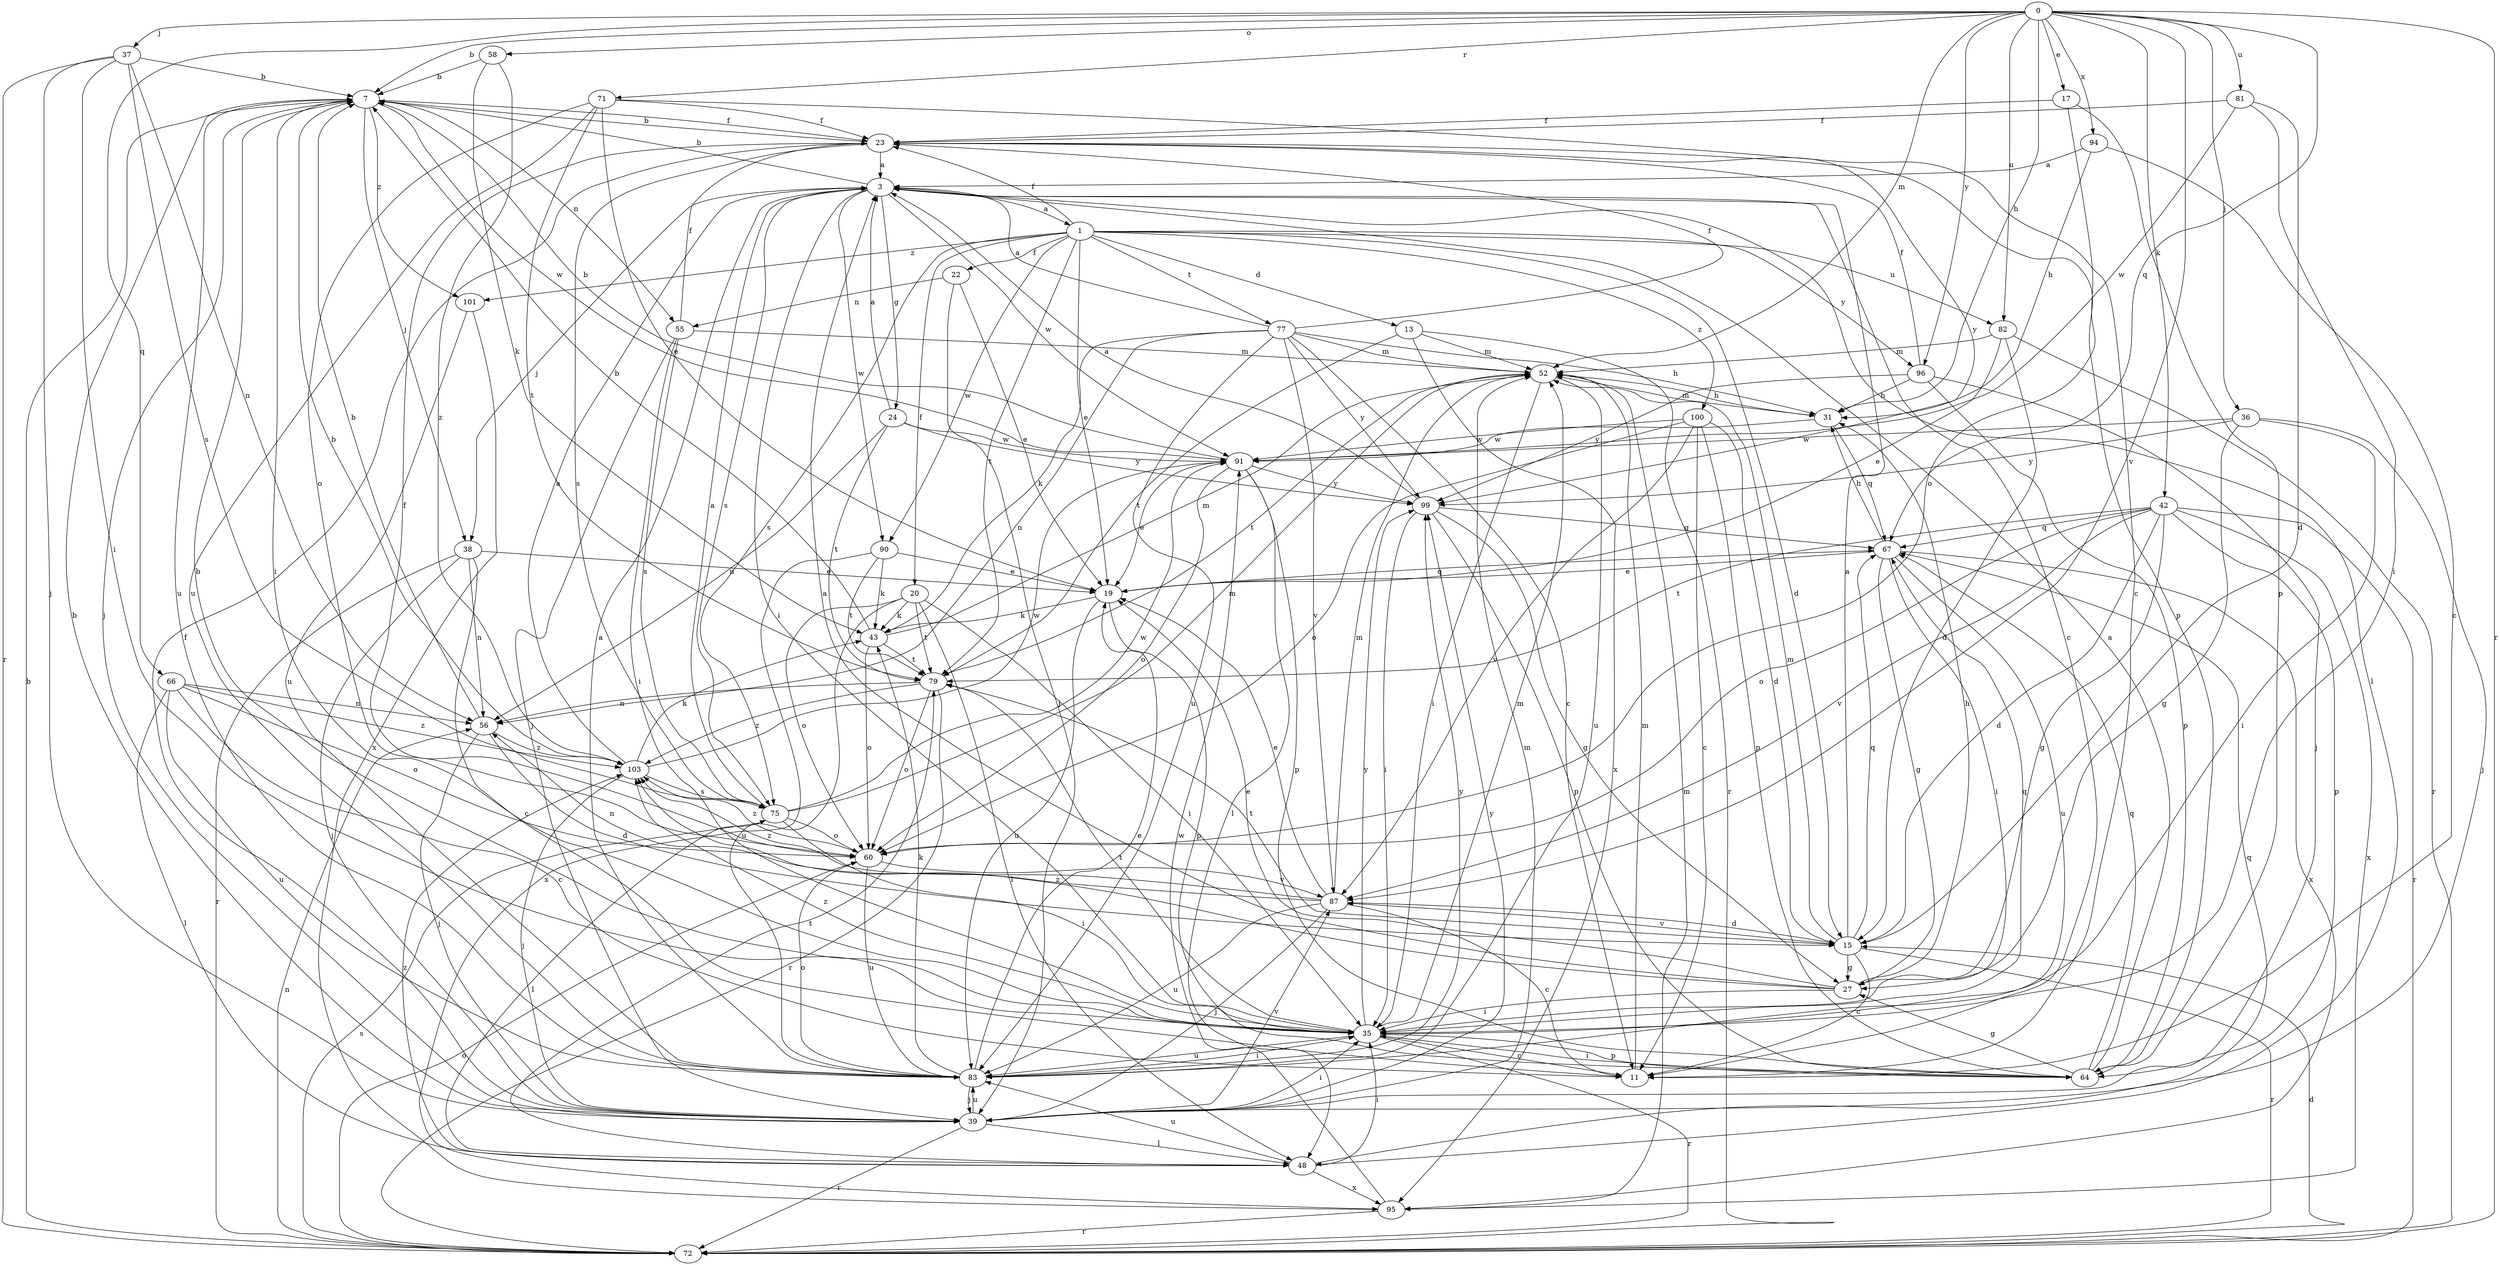 strict digraph  {
0;
1;
3;
7;
11;
13;
15;
17;
19;
20;
22;
23;
24;
27;
31;
35;
36;
37;
38;
39;
42;
43;
48;
52;
55;
56;
58;
60;
64;
66;
67;
71;
72;
75;
77;
79;
81;
82;
83;
87;
90;
91;
94;
95;
96;
99;
100;
101;
103;
0 -> 7  [label=b];
0 -> 17  [label=e];
0 -> 31  [label=h];
0 -> 36  [label=j];
0 -> 37  [label=j];
0 -> 42  [label=k];
0 -> 52  [label=m];
0 -> 58  [label=o];
0 -> 66  [label=q];
0 -> 67  [label=q];
0 -> 71  [label=r];
0 -> 72  [label=r];
0 -> 81  [label=u];
0 -> 82  [label=u];
0 -> 87  [label=v];
0 -> 94  [label=x];
0 -> 96  [label=y];
1 -> 13  [label=d];
1 -> 15  [label=d];
1 -> 19  [label=e];
1 -> 20  [label=f];
1 -> 22  [label=f];
1 -> 23  [label=f];
1 -> 75  [label=s];
1 -> 77  [label=t];
1 -> 79  [label=t];
1 -> 82  [label=u];
1 -> 90  [label=w];
1 -> 96  [label=y];
1 -> 100  [label=z];
1 -> 101  [label=z];
3 -> 1  [label=a];
3 -> 7  [label=b];
3 -> 11  [label=c];
3 -> 24  [label=g];
3 -> 35  [label=i];
3 -> 38  [label=j];
3 -> 48  [label=l];
3 -> 75  [label=s];
3 -> 90  [label=w];
3 -> 91  [label=w];
7 -> 23  [label=f];
7 -> 35  [label=i];
7 -> 38  [label=j];
7 -> 39  [label=j];
7 -> 55  [label=n];
7 -> 83  [label=u];
7 -> 91  [label=w];
7 -> 101  [label=z];
11 -> 52  [label=m];
13 -> 52  [label=m];
13 -> 72  [label=r];
13 -> 79  [label=t];
13 -> 95  [label=x];
15 -> 3  [label=a];
15 -> 11  [label=c];
15 -> 27  [label=g];
15 -> 52  [label=m];
15 -> 67  [label=q];
15 -> 72  [label=r];
15 -> 79  [label=t];
15 -> 87  [label=v];
17 -> 23  [label=f];
17 -> 60  [label=o];
17 -> 64  [label=p];
19 -> 43  [label=k];
19 -> 64  [label=p];
19 -> 67  [label=q];
19 -> 83  [label=u];
20 -> 35  [label=i];
20 -> 43  [label=k];
20 -> 48  [label=l];
20 -> 60  [label=o];
20 -> 79  [label=t];
20 -> 83  [label=u];
22 -> 19  [label=e];
22 -> 39  [label=j];
22 -> 55  [label=n];
23 -> 3  [label=a];
23 -> 7  [label=b];
23 -> 64  [label=p];
23 -> 75  [label=s];
23 -> 99  [label=y];
24 -> 3  [label=a];
24 -> 56  [label=n];
24 -> 79  [label=t];
24 -> 91  [label=w];
24 -> 99  [label=y];
27 -> 3  [label=a];
27 -> 19  [label=e];
27 -> 31  [label=h];
27 -> 35  [label=i];
27 -> 103  [label=z];
31 -> 52  [label=m];
31 -> 67  [label=q];
31 -> 91  [label=w];
35 -> 7  [label=b];
35 -> 11  [label=c];
35 -> 52  [label=m];
35 -> 64  [label=p];
35 -> 67  [label=q];
35 -> 72  [label=r];
35 -> 79  [label=t];
35 -> 83  [label=u];
35 -> 99  [label=y];
35 -> 103  [label=z];
36 -> 27  [label=g];
36 -> 35  [label=i];
36 -> 39  [label=j];
36 -> 91  [label=w];
36 -> 99  [label=y];
37 -> 7  [label=b];
37 -> 35  [label=i];
37 -> 39  [label=j];
37 -> 56  [label=n];
37 -> 72  [label=r];
37 -> 75  [label=s];
38 -> 11  [label=c];
38 -> 19  [label=e];
38 -> 39  [label=j];
38 -> 56  [label=n];
38 -> 72  [label=r];
39 -> 7  [label=b];
39 -> 23  [label=f];
39 -> 35  [label=i];
39 -> 48  [label=l];
39 -> 52  [label=m];
39 -> 72  [label=r];
39 -> 83  [label=u];
39 -> 87  [label=v];
39 -> 99  [label=y];
42 -> 15  [label=d];
42 -> 27  [label=g];
42 -> 60  [label=o];
42 -> 64  [label=p];
42 -> 67  [label=q];
42 -> 72  [label=r];
42 -> 79  [label=t];
42 -> 87  [label=v];
42 -> 95  [label=x];
43 -> 7  [label=b];
43 -> 52  [label=m];
43 -> 60  [label=o];
43 -> 79  [label=t];
48 -> 35  [label=i];
48 -> 67  [label=q];
48 -> 79  [label=t];
48 -> 83  [label=u];
48 -> 95  [label=x];
48 -> 103  [label=z];
52 -> 31  [label=h];
52 -> 35  [label=i];
52 -> 79  [label=t];
52 -> 83  [label=u];
55 -> 23  [label=f];
55 -> 35  [label=i];
55 -> 39  [label=j];
55 -> 52  [label=m];
55 -> 75  [label=s];
56 -> 7  [label=b];
56 -> 15  [label=d];
56 -> 39  [label=j];
56 -> 103  [label=z];
58 -> 7  [label=b];
58 -> 43  [label=k];
58 -> 103  [label=z];
60 -> 23  [label=f];
60 -> 83  [label=u];
60 -> 87  [label=v];
60 -> 103  [label=z];
64 -> 3  [label=a];
64 -> 27  [label=g];
64 -> 35  [label=i];
64 -> 67  [label=q];
66 -> 11  [label=c];
66 -> 48  [label=l];
66 -> 56  [label=n];
66 -> 60  [label=o];
66 -> 83  [label=u];
66 -> 103  [label=z];
67 -> 19  [label=e];
67 -> 27  [label=g];
67 -> 31  [label=h];
67 -> 35  [label=i];
67 -> 83  [label=u];
67 -> 95  [label=x];
71 -> 11  [label=c];
71 -> 19  [label=e];
71 -> 23  [label=f];
71 -> 60  [label=o];
71 -> 79  [label=t];
71 -> 83  [label=u];
72 -> 7  [label=b];
72 -> 15  [label=d];
72 -> 56  [label=n];
72 -> 60  [label=o];
72 -> 75  [label=s];
75 -> 3  [label=a];
75 -> 35  [label=i];
75 -> 48  [label=l];
75 -> 52  [label=m];
75 -> 60  [label=o];
75 -> 91  [label=w];
77 -> 3  [label=a];
77 -> 11  [label=c];
77 -> 23  [label=f];
77 -> 31  [label=h];
77 -> 43  [label=k];
77 -> 52  [label=m];
77 -> 56  [label=n];
77 -> 83  [label=u];
77 -> 87  [label=v];
77 -> 99  [label=y];
79 -> 56  [label=n];
79 -> 60  [label=o];
79 -> 72  [label=r];
79 -> 103  [label=z];
81 -> 15  [label=d];
81 -> 23  [label=f];
81 -> 35  [label=i];
81 -> 91  [label=w];
82 -> 15  [label=d];
82 -> 19  [label=e];
82 -> 52  [label=m];
82 -> 72  [label=r];
83 -> 3  [label=a];
83 -> 19  [label=e];
83 -> 35  [label=i];
83 -> 39  [label=j];
83 -> 43  [label=k];
83 -> 60  [label=o];
83 -> 99  [label=y];
87 -> 11  [label=c];
87 -> 15  [label=d];
87 -> 19  [label=e];
87 -> 39  [label=j];
87 -> 52  [label=m];
87 -> 56  [label=n];
87 -> 83  [label=u];
87 -> 103  [label=z];
90 -> 19  [label=e];
90 -> 43  [label=k];
90 -> 79  [label=t];
90 -> 95  [label=x];
91 -> 7  [label=b];
91 -> 19  [label=e];
91 -> 48  [label=l];
91 -> 60  [label=o];
91 -> 64  [label=p];
91 -> 99  [label=y];
94 -> 3  [label=a];
94 -> 11  [label=c];
94 -> 31  [label=h];
95 -> 52  [label=m];
95 -> 72  [label=r];
95 -> 91  [label=w];
96 -> 23  [label=f];
96 -> 31  [label=h];
96 -> 39  [label=j];
96 -> 64  [label=p];
96 -> 99  [label=y];
99 -> 3  [label=a];
99 -> 27  [label=g];
99 -> 35  [label=i];
99 -> 64  [label=p];
99 -> 67  [label=q];
100 -> 11  [label=c];
100 -> 15  [label=d];
100 -> 60  [label=o];
100 -> 64  [label=p];
100 -> 87  [label=v];
100 -> 91  [label=w];
101 -> 83  [label=u];
101 -> 95  [label=x];
103 -> 3  [label=a];
103 -> 7  [label=b];
103 -> 39  [label=j];
103 -> 43  [label=k];
103 -> 75  [label=s];
103 -> 91  [label=w];
}
